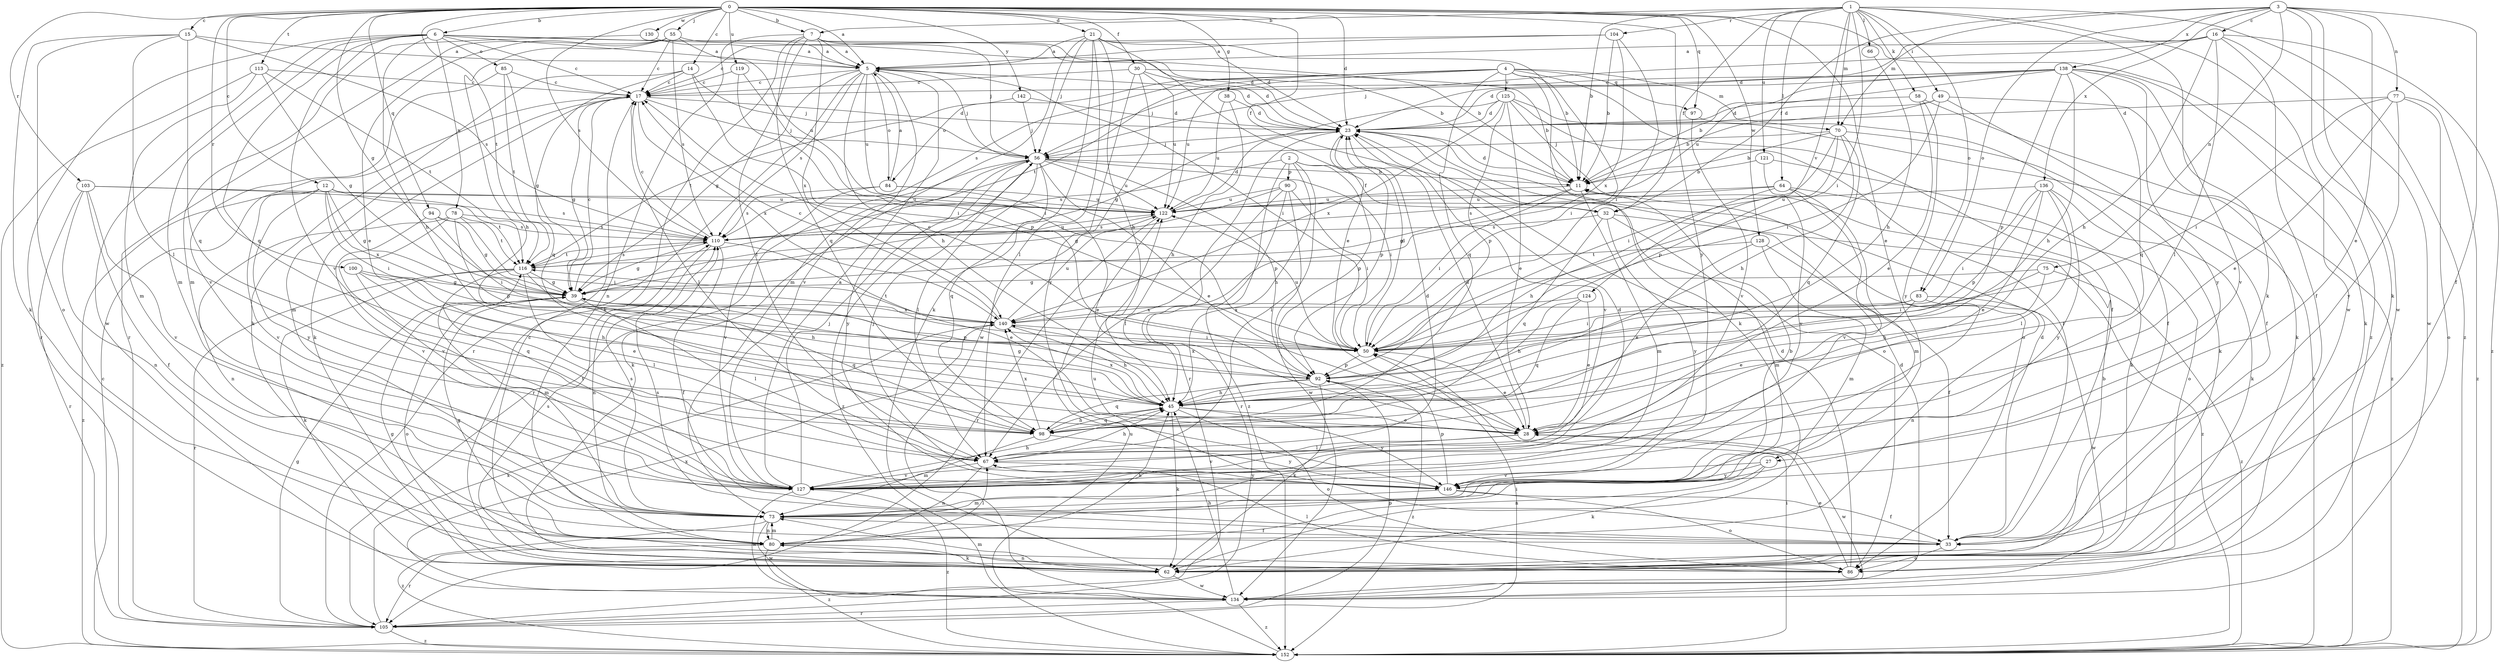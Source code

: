 strict digraph  {
0;
1;
2;
3;
4;
5;
6;
7;
11;
12;
14;
15;
16;
17;
21;
23;
27;
28;
30;
32;
33;
38;
39;
45;
49;
50;
55;
56;
58;
62;
64;
66;
67;
70;
73;
75;
77;
78;
80;
83;
84;
85;
86;
90;
92;
94;
97;
98;
100;
103;
104;
105;
110;
113;
116;
119;
121;
122;
124;
125;
127;
128;
130;
134;
136;
138;
140;
142;
146;
152;
0 -> 5  [label=a];
0 -> 6  [label=b];
0 -> 7  [label=b];
0 -> 12  [label=c];
0 -> 14  [label=c];
0 -> 15  [label=c];
0 -> 21  [label=d];
0 -> 23  [label=d];
0 -> 27  [label=e];
0 -> 30  [label=f];
0 -> 32  [label=f];
0 -> 38  [label=g];
0 -> 39  [label=g];
0 -> 55  [label=j];
0 -> 94  [label=q];
0 -> 97  [label=q];
0 -> 100  [label=r];
0 -> 103  [label=r];
0 -> 110  [label=s];
0 -> 113  [label=t];
0 -> 116  [label=t];
0 -> 119  [label=u];
0 -> 128  [label=w];
0 -> 130  [label=w];
0 -> 142  [label=y];
0 -> 146  [label=y];
0 -> 152  [label=z];
1 -> 7  [label=b];
1 -> 11  [label=b];
1 -> 32  [label=f];
1 -> 49  [label=i];
1 -> 50  [label=i];
1 -> 58  [label=k];
1 -> 62  [label=k];
1 -> 64  [label=l];
1 -> 66  [label=l];
1 -> 70  [label=m];
1 -> 83  [label=o];
1 -> 104  [label=r];
1 -> 121  [label=u];
1 -> 124  [label=v];
1 -> 134  [label=w];
1 -> 152  [label=z];
2 -> 32  [label=f];
2 -> 45  [label=h];
2 -> 67  [label=l];
2 -> 90  [label=p];
2 -> 92  [label=p];
2 -> 110  [label=s];
2 -> 152  [label=z];
3 -> 16  [label=c];
3 -> 27  [label=e];
3 -> 32  [label=f];
3 -> 33  [label=f];
3 -> 62  [label=k];
3 -> 70  [label=m];
3 -> 75  [label=n];
3 -> 77  [label=n];
3 -> 83  [label=o];
3 -> 134  [label=w];
3 -> 136  [label=x];
3 -> 138  [label=x];
4 -> 33  [label=f];
4 -> 50  [label=i];
4 -> 62  [label=k];
4 -> 70  [label=m];
4 -> 84  [label=o];
4 -> 97  [label=q];
4 -> 98  [label=q];
4 -> 110  [label=s];
4 -> 116  [label=t];
4 -> 122  [label=u];
4 -> 125  [label=v];
5 -> 17  [label=c];
5 -> 23  [label=d];
5 -> 39  [label=g];
5 -> 45  [label=h];
5 -> 50  [label=i];
5 -> 56  [label=j];
5 -> 84  [label=o];
5 -> 105  [label=r];
5 -> 110  [label=s];
5 -> 122  [label=u];
5 -> 127  [label=v];
6 -> 5  [label=a];
6 -> 11  [label=b];
6 -> 17  [label=c];
6 -> 23  [label=d];
6 -> 45  [label=h];
6 -> 73  [label=m];
6 -> 78  [label=n];
6 -> 85  [label=o];
6 -> 98  [label=q];
6 -> 105  [label=r];
6 -> 127  [label=v];
6 -> 134  [label=w];
7 -> 5  [label=a];
7 -> 11  [label=b];
7 -> 56  [label=j];
7 -> 62  [label=k];
7 -> 67  [label=l];
7 -> 80  [label=n];
7 -> 98  [label=q];
7 -> 140  [label=x];
11 -> 23  [label=d];
11 -> 39  [label=g];
11 -> 50  [label=i];
11 -> 73  [label=m];
11 -> 122  [label=u];
12 -> 39  [label=g];
12 -> 50  [label=i];
12 -> 110  [label=s];
12 -> 122  [label=u];
12 -> 127  [label=v];
12 -> 140  [label=x];
12 -> 146  [label=y];
12 -> 152  [label=z];
14 -> 17  [label=c];
14 -> 50  [label=i];
14 -> 56  [label=j];
14 -> 62  [label=k];
14 -> 98  [label=q];
15 -> 5  [label=a];
15 -> 62  [label=k];
15 -> 67  [label=l];
15 -> 86  [label=o];
15 -> 98  [label=q];
15 -> 110  [label=s];
16 -> 5  [label=a];
16 -> 23  [label=d];
16 -> 33  [label=f];
16 -> 45  [label=h];
16 -> 56  [label=j];
16 -> 67  [label=l];
16 -> 134  [label=w];
16 -> 152  [label=z];
17 -> 23  [label=d];
17 -> 39  [label=g];
17 -> 56  [label=j];
17 -> 62  [label=k];
17 -> 67  [label=l];
17 -> 73  [label=m];
17 -> 140  [label=x];
21 -> 5  [label=a];
21 -> 11  [label=b];
21 -> 23  [label=d];
21 -> 28  [label=e];
21 -> 45  [label=h];
21 -> 56  [label=j];
21 -> 62  [label=k];
21 -> 67  [label=l];
21 -> 73  [label=m];
23 -> 56  [label=j];
23 -> 86  [label=o];
23 -> 92  [label=p];
23 -> 105  [label=r];
23 -> 127  [label=v];
27 -> 62  [label=k];
27 -> 80  [label=n];
27 -> 127  [label=v];
27 -> 146  [label=y];
28 -> 23  [label=d];
28 -> 67  [label=l];
28 -> 127  [label=v];
28 -> 134  [label=w];
30 -> 11  [label=b];
30 -> 17  [label=c];
30 -> 23  [label=d];
30 -> 122  [label=u];
30 -> 134  [label=w];
30 -> 146  [label=y];
32 -> 73  [label=m];
32 -> 98  [label=q];
32 -> 110  [label=s];
32 -> 146  [label=y];
32 -> 152  [label=z];
33 -> 23  [label=d];
33 -> 86  [label=o];
33 -> 110  [label=s];
33 -> 122  [label=u];
38 -> 23  [label=d];
38 -> 45  [label=h];
38 -> 122  [label=u];
39 -> 17  [label=c];
39 -> 67  [label=l];
39 -> 86  [label=o];
39 -> 92  [label=p];
39 -> 98  [label=q];
39 -> 140  [label=x];
45 -> 28  [label=e];
45 -> 39  [label=g];
45 -> 62  [label=k];
45 -> 86  [label=o];
45 -> 98  [label=q];
45 -> 140  [label=x];
45 -> 146  [label=y];
49 -> 11  [label=b];
49 -> 23  [label=d];
49 -> 33  [label=f];
49 -> 50  [label=i];
49 -> 152  [label=z];
50 -> 17  [label=c];
50 -> 23  [label=d];
50 -> 28  [label=e];
50 -> 92  [label=p];
50 -> 122  [label=u];
55 -> 5  [label=a];
55 -> 17  [label=c];
55 -> 28  [label=e];
55 -> 45  [label=h];
55 -> 105  [label=r];
55 -> 110  [label=s];
55 -> 122  [label=u];
56 -> 11  [label=b];
56 -> 28  [label=e];
56 -> 50  [label=i];
56 -> 62  [label=k];
56 -> 67  [label=l];
56 -> 92  [label=p];
56 -> 98  [label=q];
56 -> 105  [label=r];
56 -> 122  [label=u];
56 -> 146  [label=y];
56 -> 152  [label=z];
58 -> 23  [label=d];
58 -> 28  [label=e];
58 -> 62  [label=k];
58 -> 146  [label=y];
62 -> 11  [label=b];
62 -> 39  [label=g];
62 -> 73  [label=m];
62 -> 80  [label=n];
62 -> 110  [label=s];
62 -> 134  [label=w];
64 -> 45  [label=h];
64 -> 73  [label=m];
64 -> 86  [label=o];
64 -> 110  [label=s];
64 -> 122  [label=u];
64 -> 127  [label=v];
66 -> 45  [label=h];
67 -> 23  [label=d];
67 -> 45  [label=h];
67 -> 80  [label=n];
67 -> 127  [label=v];
67 -> 146  [label=y];
70 -> 11  [label=b];
70 -> 45  [label=h];
70 -> 50  [label=i];
70 -> 56  [label=j];
70 -> 62  [label=k];
70 -> 92  [label=p];
70 -> 98  [label=q];
73 -> 11  [label=b];
73 -> 33  [label=f];
73 -> 80  [label=n];
73 -> 110  [label=s];
73 -> 134  [label=w];
73 -> 152  [label=z];
75 -> 39  [label=g];
75 -> 45  [label=h];
75 -> 50  [label=i];
75 -> 152  [label=z];
77 -> 23  [label=d];
77 -> 28  [label=e];
77 -> 50  [label=i];
77 -> 86  [label=o];
77 -> 146  [label=y];
77 -> 152  [label=z];
78 -> 50  [label=i];
78 -> 80  [label=n];
78 -> 92  [label=p];
78 -> 110  [label=s];
78 -> 116  [label=t];
78 -> 127  [label=v];
80 -> 39  [label=g];
80 -> 45  [label=h];
80 -> 62  [label=k];
80 -> 67  [label=l];
80 -> 73  [label=m];
80 -> 105  [label=r];
80 -> 152  [label=z];
83 -> 28  [label=e];
83 -> 50  [label=i];
83 -> 80  [label=n];
83 -> 134  [label=w];
83 -> 140  [label=x];
84 -> 5  [label=a];
84 -> 28  [label=e];
84 -> 110  [label=s];
84 -> 122  [label=u];
84 -> 127  [label=v];
85 -> 17  [label=c];
85 -> 39  [label=g];
85 -> 116  [label=t];
85 -> 127  [label=v];
86 -> 17  [label=c];
86 -> 23  [label=d];
86 -> 28  [label=e];
86 -> 67  [label=l];
90 -> 39  [label=g];
90 -> 50  [label=i];
90 -> 67  [label=l];
90 -> 105  [label=r];
90 -> 122  [label=u];
90 -> 134  [label=w];
92 -> 45  [label=h];
92 -> 62  [label=k];
92 -> 98  [label=q];
92 -> 140  [label=x];
92 -> 152  [label=z];
94 -> 39  [label=g];
94 -> 50  [label=i];
94 -> 110  [label=s];
94 -> 127  [label=v];
97 -> 33  [label=f];
97 -> 127  [label=v];
98 -> 45  [label=h];
98 -> 73  [label=m];
98 -> 140  [label=x];
98 -> 146  [label=y];
100 -> 28  [label=e];
100 -> 39  [label=g];
100 -> 45  [label=h];
100 -> 98  [label=q];
103 -> 33  [label=f];
103 -> 80  [label=n];
103 -> 105  [label=r];
103 -> 116  [label=t];
103 -> 122  [label=u];
103 -> 127  [label=v];
104 -> 5  [label=a];
104 -> 11  [label=b];
104 -> 17  [label=c];
104 -> 50  [label=i];
104 -> 140  [label=x];
105 -> 39  [label=g];
105 -> 50  [label=i];
105 -> 92  [label=p];
105 -> 140  [label=x];
105 -> 152  [label=z];
110 -> 17  [label=c];
110 -> 28  [label=e];
110 -> 33  [label=f];
110 -> 39  [label=g];
110 -> 80  [label=n];
110 -> 116  [label=t];
110 -> 122  [label=u];
113 -> 17  [label=c];
113 -> 39  [label=g];
113 -> 73  [label=m];
113 -> 116  [label=t];
113 -> 152  [label=z];
116 -> 39  [label=g];
116 -> 45  [label=h];
116 -> 62  [label=k];
116 -> 67  [label=l];
116 -> 73  [label=m];
116 -> 105  [label=r];
116 -> 110  [label=s];
119 -> 17  [label=c];
119 -> 50  [label=i];
119 -> 92  [label=p];
121 -> 11  [label=b];
121 -> 62  [label=k];
121 -> 127  [label=v];
122 -> 23  [label=d];
122 -> 105  [label=r];
122 -> 110  [label=s];
124 -> 28  [label=e];
124 -> 45  [label=h];
124 -> 98  [label=q];
124 -> 140  [label=x];
125 -> 23  [label=d];
125 -> 28  [label=e];
125 -> 33  [label=f];
125 -> 39  [label=g];
125 -> 86  [label=o];
125 -> 92  [label=p];
125 -> 140  [label=x];
125 -> 152  [label=z];
127 -> 5  [label=a];
127 -> 23  [label=d];
127 -> 45  [label=h];
127 -> 56  [label=j];
127 -> 116  [label=t];
127 -> 134  [label=w];
127 -> 152  [label=z];
128 -> 28  [label=e];
128 -> 33  [label=f];
128 -> 73  [label=m];
128 -> 116  [label=t];
130 -> 5  [label=a];
130 -> 73  [label=m];
134 -> 23  [label=d];
134 -> 45  [label=h];
134 -> 105  [label=r];
134 -> 140  [label=x];
134 -> 152  [label=z];
136 -> 28  [label=e];
136 -> 50  [label=i];
136 -> 62  [label=k];
136 -> 67  [label=l];
136 -> 92  [label=p];
136 -> 122  [label=u];
136 -> 146  [label=y];
138 -> 11  [label=b];
138 -> 17  [label=c];
138 -> 23  [label=d];
138 -> 45  [label=h];
138 -> 56  [label=j];
138 -> 62  [label=k];
138 -> 92  [label=p];
138 -> 98  [label=q];
138 -> 122  [label=u];
138 -> 127  [label=v];
138 -> 146  [label=y];
140 -> 17  [label=c];
140 -> 45  [label=h];
140 -> 50  [label=i];
140 -> 116  [label=t];
140 -> 122  [label=u];
142 -> 23  [label=d];
142 -> 56  [label=j];
142 -> 116  [label=t];
146 -> 33  [label=f];
146 -> 56  [label=j];
146 -> 73  [label=m];
146 -> 86  [label=o];
146 -> 92  [label=p];
152 -> 17  [label=c];
152 -> 50  [label=i];
152 -> 122  [label=u];
}
